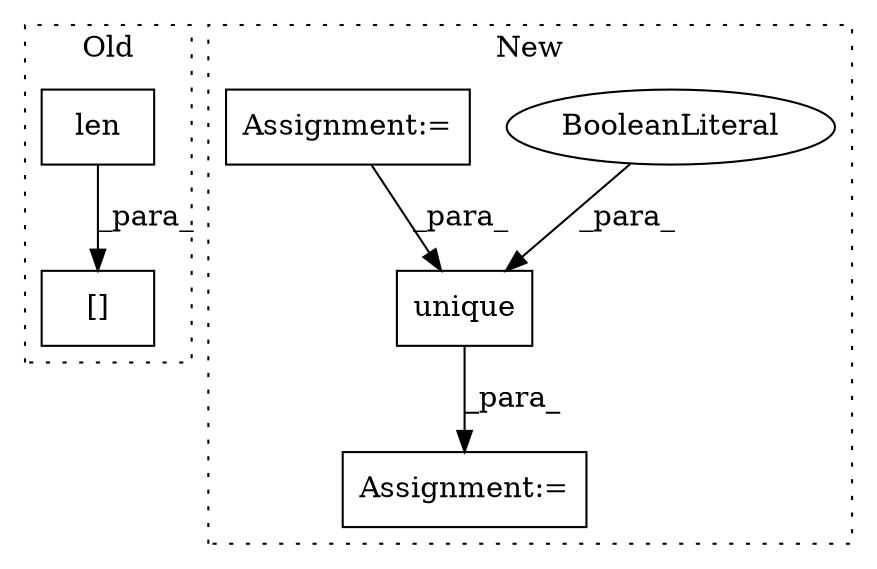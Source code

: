 digraph G {
subgraph cluster0 {
1 [label="[]" a="2" s="2489,2496" l="5,1" shape="box"];
5 [label="len" a="32" s="2428,2436" l="4,1" shape="box"];
label = "Old";
style="dotted";
}
subgraph cluster1 {
2 [label="unique" a="32" s="2292,2305" l="7,1" shape="box"];
3 [label="Assignment:=" a="7" s="2284" l="2" shape="box"];
4 [label="BooleanLiteral" a="9" s="2301" l="4" shape="ellipse"];
6 [label="Assignment:=" a="7" s="2131" l="1" shape="box"];
label = "New";
style="dotted";
}
2 -> 3 [label="_para_"];
4 -> 2 [label="_para_"];
5 -> 1 [label="_para_"];
6 -> 2 [label="_para_"];
}